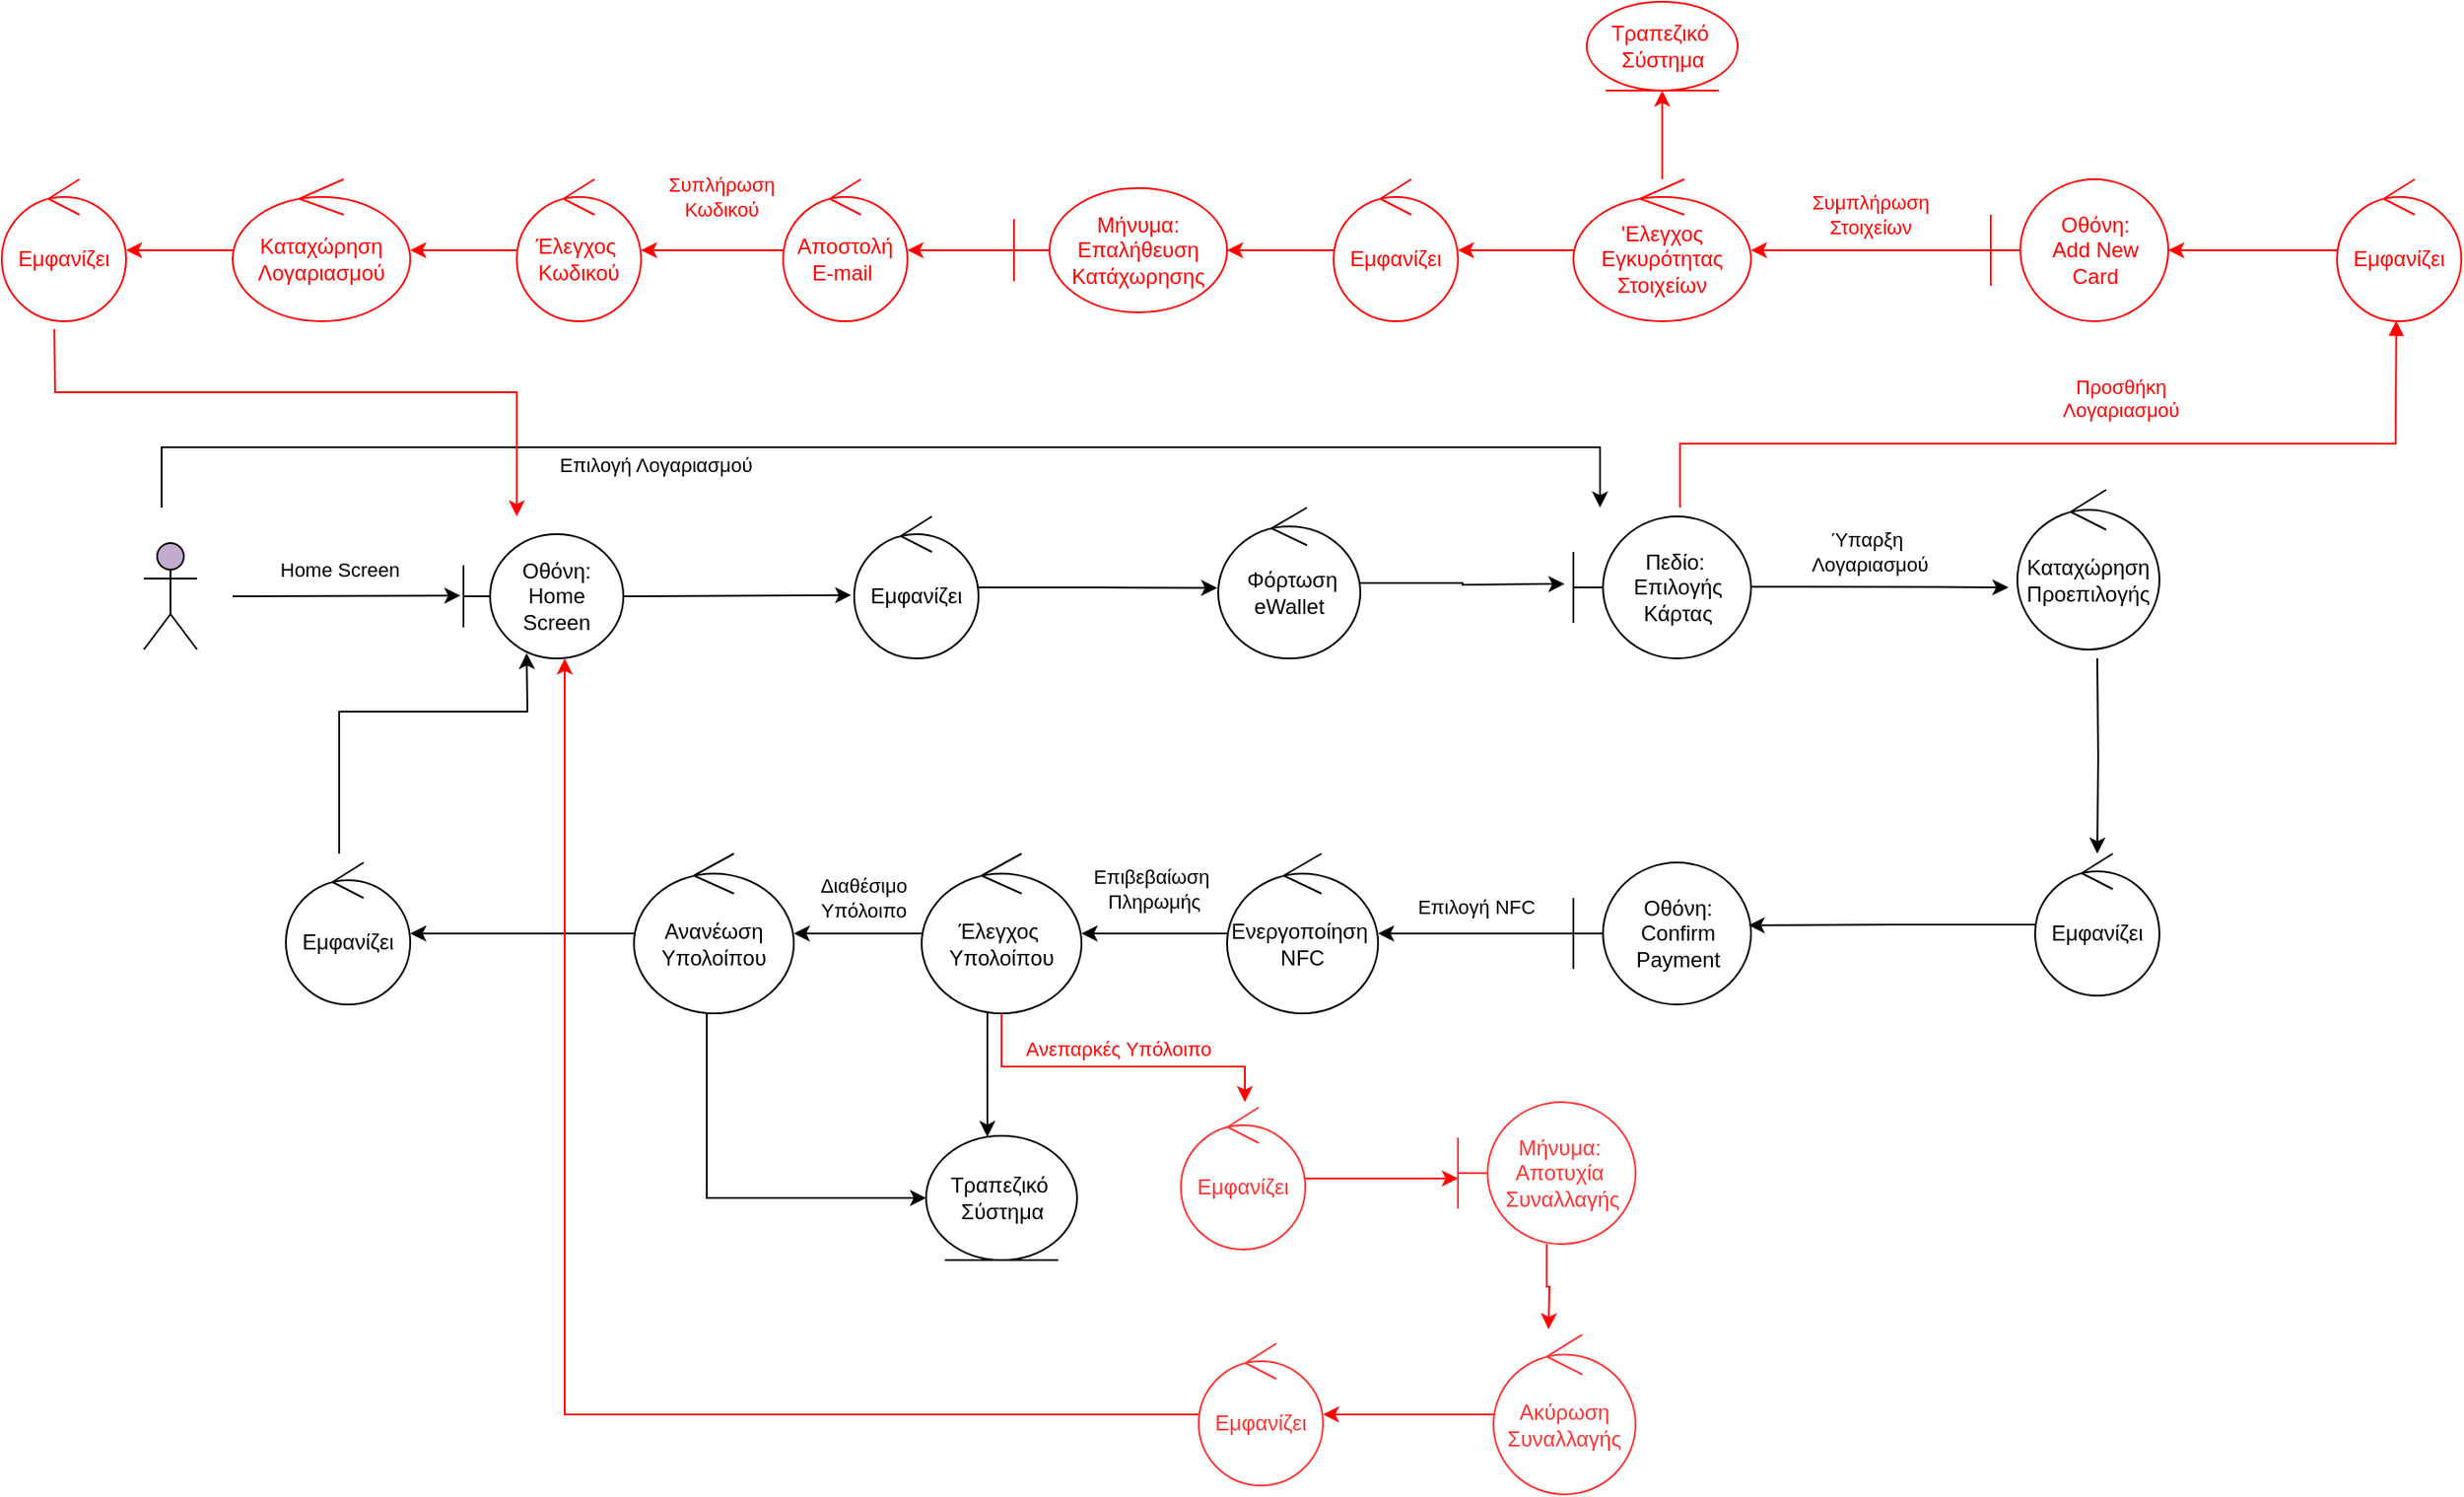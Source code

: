 <mxfile version="19.0.1" type="github"><diagram name="Page-1" id="e7e014a7-5840-1c2e-5031-d8a46d1fe8dd"><mxGraphModel dx="-117" dy="1181" grid="0" gridSize="10" guides="1" tooltips="1" connect="1" arrows="1" fold="1" page="0" pageScale="1" pageWidth="1169" pageHeight="826" background="none" math="0" shadow="0"><root><mxCell id="0"/><mxCell id="1" parent="0"/><mxCell id="42UC6TAU1jFfe4K6pl02-2" value="Χρήστης" style="shape=umlActor;verticalLabelPosition=bottom;verticalAlign=top;html=1;strokeColor=#000000;fillColor=#C3ABD0;fontColor=#ffffff;" parent="1" vertex="1"><mxGeometry x="1810" y="25" width="30" height="60" as="geometry"/></mxCell><mxCell id="42UC6TAU1jFfe4K6pl02-3" value="Οθόνη:&lt;br&gt;Home Screen" style="shape=umlBoundary;whiteSpace=wrap;html=1;" parent="1" vertex="1"><mxGeometry x="1990" y="20" width="90" height="70" as="geometry"/></mxCell><mxCell id="42UC6TAU1jFfe4K6pl02-6" value="" style="endArrow=classic;html=1;rounded=0;entryX=-0.019;entryY=0.494;entryDx=0;entryDy=0;entryPerimeter=0;" parent="1" target="42UC6TAU1jFfe4K6pl02-3" edge="1"><mxGeometry width="50" height="50" relative="1" as="geometry"><mxPoint x="1860" y="55" as="sourcePoint"/><mxPoint x="1910" y="10" as="targetPoint"/></mxGeometry></mxCell><mxCell id="42UC6TAU1jFfe4K6pl02-7" value="Home Screen" style="edgeLabel;html=1;align=center;verticalAlign=middle;resizable=0;points=[];" parent="42UC6TAU1jFfe4K6pl02-6" vertex="1" connectable="0"><mxGeometry x="0.198" y="2" relative="1" as="geometry"><mxPoint x="-17" y="-13" as="offset"/></mxGeometry></mxCell><mxCell id="42UC6TAU1jFfe4K6pl02-17" value="" style="edgeStyle=orthogonalEdgeStyle;rounded=0;orthogonalLoop=1;jettySize=auto;html=1;entryX=-0.007;entryY=0.533;entryDx=0;entryDy=0;entryPerimeter=0;" parent="1" source="42UC6TAU1jFfe4K6pl02-8" target="42UC6TAU1jFfe4K6pl02-30" edge="1"><mxGeometry relative="1" as="geometry"><mxPoint x="2380" y="50" as="targetPoint"/></mxGeometry></mxCell><mxCell id="42UC6TAU1jFfe4K6pl02-8" value="Εμφανίζει" style="ellipse;shape=umlControl;whiteSpace=wrap;html=1;" parent="1" vertex="1"><mxGeometry x="2210" y="10" width="70" height="80" as="geometry"/></mxCell><mxCell id="42UC6TAU1jFfe4K6pl02-9" value="Πεδίο:&amp;nbsp; Επιλογής Κάρτας" style="shape=umlBoundary;whiteSpace=wrap;html=1;" parent="1" vertex="1"><mxGeometry x="2615" y="10" width="100" height="80" as="geometry"/></mxCell><mxCell id="42UC6TAU1jFfe4K6pl02-21" value="" style="edgeStyle=orthogonalEdgeStyle;rounded=0;orthogonalLoop=1;jettySize=auto;html=1;" parent="1" target="42UC6TAU1jFfe4K6pl02-13" edge="1"><mxGeometry relative="1" as="geometry"><mxPoint x="2910" y="90" as="sourcePoint"/></mxGeometry></mxCell><mxCell id="42UC6TAU1jFfe4K6pl02-11" value="Καταχώρηση Προεπιλογής" style="ellipse;shape=umlControl;whiteSpace=wrap;html=1;" parent="1" vertex="1"><mxGeometry x="2865" y="-5" width="80" height="90" as="geometry"/></mxCell><mxCell id="42UC6TAU1jFfe4K6pl02-41" value="" style="edgeStyle=orthogonalEdgeStyle;rounded=0;orthogonalLoop=1;jettySize=auto;html=1;" parent="1" source="42UC6TAU1jFfe4K6pl02-12" target="42UC6TAU1jFfe4K6pl02-40" edge="1"><mxGeometry relative="1" as="geometry"/></mxCell><mxCell id="42UC6TAU1jFfe4K6pl02-42" value="Επιλογή ΝFC" style="edgeLabel;html=1;align=center;verticalAlign=middle;resizable=0;points=[];" parent="42UC6TAU1jFfe4K6pl02-41" vertex="1" connectable="0"><mxGeometry x="0.536" y="-1" relative="1" as="geometry"><mxPoint x="29" y="-14" as="offset"/></mxGeometry></mxCell><mxCell id="42UC6TAU1jFfe4K6pl02-12" value="Οθόνη:&lt;br&gt;Confirm Payment" style="shape=umlBoundary;whiteSpace=wrap;html=1;" parent="1" vertex="1"><mxGeometry x="2615" y="205" width="100" height="80" as="geometry"/></mxCell><mxCell id="42UC6TAU1jFfe4K6pl02-22" style="edgeStyle=orthogonalEdgeStyle;rounded=0;orthogonalLoop=1;jettySize=auto;html=1;entryX=0.987;entryY=0.442;entryDx=0;entryDy=0;entryPerimeter=0;" parent="1" source="42UC6TAU1jFfe4K6pl02-13" target="42UC6TAU1jFfe4K6pl02-12" edge="1"><mxGeometry relative="1" as="geometry"/></mxCell><mxCell id="42UC6TAU1jFfe4K6pl02-13" value="Εμφανίζει" style="ellipse;shape=umlControl;whiteSpace=wrap;html=1;" parent="1" vertex="1"><mxGeometry x="2875" y="200" width="70" height="80" as="geometry"/></mxCell><mxCell id="42UC6TAU1jFfe4K6pl02-46" value="" style="edgeStyle=orthogonalEdgeStyle;rounded=0;orthogonalLoop=1;jettySize=auto;html=1;" parent="1" source="42UC6TAU1jFfe4K6pl02-14" target="42UC6TAU1jFfe4K6pl02-15" edge="1"><mxGeometry relative="1" as="geometry"/></mxCell><mxCell id="42UC6TAU1jFfe4K6pl02-80" value="&lt;font color=&quot;#000000&quot;&gt;Διαθέσιμο&lt;br&gt;Υπόλοιπο&lt;/font&gt;" style="edgeLabel;html=1;align=center;verticalAlign=middle;resizable=0;points=[];fontColor=#FF0000;" parent="42UC6TAU1jFfe4K6pl02-46" vertex="1" connectable="0"><mxGeometry x="-0.093" y="1" relative="1" as="geometry"><mxPoint x="-1" y="-21" as="offset"/></mxGeometry></mxCell><mxCell id="42UC6TAU1jFfe4K6pl02-50" value="" style="edgeStyle=orthogonalEdgeStyle;rounded=0;orthogonalLoop=1;jettySize=auto;html=1;" parent="1" source="42UC6TAU1jFfe4K6pl02-14" target="42UC6TAU1jFfe4K6pl02-45" edge="1"><mxGeometry relative="1" as="geometry"><Array as="points"><mxPoint x="2285" y="324"/><mxPoint x="2285" y="324"/></Array></mxGeometry></mxCell><mxCell id="42UC6TAU1jFfe4K6pl02-14" value="Έλεγχος&amp;nbsp;&lt;br&gt;Υπολοίπου" style="ellipse;shape=umlControl;whiteSpace=wrap;html=1;" parent="1" vertex="1"><mxGeometry x="2248" y="200" width="90" height="90" as="geometry"/></mxCell><mxCell id="42UC6TAU1jFfe4K6pl02-47" value="" style="edgeStyle=orthogonalEdgeStyle;rounded=0;orthogonalLoop=1;jettySize=auto;html=1;" parent="1" source="42UC6TAU1jFfe4K6pl02-15" target="42UC6TAU1jFfe4K6pl02-16" edge="1"><mxGeometry relative="1" as="geometry"/></mxCell><mxCell id="42UC6TAU1jFfe4K6pl02-15" value="Ανανέωση&lt;br&gt;Υπολοίπου" style="ellipse;shape=umlControl;whiteSpace=wrap;html=1;" parent="1" vertex="1"><mxGeometry x="2086" y="200" width="90" height="90" as="geometry"/></mxCell><mxCell id="42UC6TAU1jFfe4K6pl02-16" value="Εμφανίζει" style="ellipse;shape=umlControl;whiteSpace=wrap;html=1;" parent="1" vertex="1"><mxGeometry x="1890" y="205" width="70" height="80" as="geometry"/></mxCell><mxCell id="42UC6TAU1jFfe4K6pl02-18" value="" style="endArrow=classic;html=1;rounded=0;entryX=-0.024;entryY=0.554;entryDx=0;entryDy=0;entryPerimeter=0;" parent="1" target="42UC6TAU1jFfe4K6pl02-8" edge="1"><mxGeometry width="50" height="50" relative="1" as="geometry"><mxPoint x="2080" y="55" as="sourcePoint"/><mxPoint x="2130" y="5" as="targetPoint"/></mxGeometry></mxCell><mxCell id="42UC6TAU1jFfe4K6pl02-31" style="edgeStyle=orthogonalEdgeStyle;rounded=0;orthogonalLoop=1;jettySize=auto;html=1;" parent="1" source="42UC6TAU1jFfe4K6pl02-30" edge="1"><mxGeometry relative="1" as="geometry"><mxPoint x="2610" y="48" as="targetPoint"/></mxGeometry></mxCell><mxCell id="42UC6TAU1jFfe4K6pl02-30" value="&amp;nbsp;Φόρτωση eWallet" style="ellipse;shape=umlControl;whiteSpace=wrap;html=1;" parent="1" vertex="1"><mxGeometry x="2415" y="5" width="80" height="85" as="geometry"/></mxCell><mxCell id="42UC6TAU1jFfe4K6pl02-35" value="" style="edgeStyle=orthogonalEdgeStyle;rounded=0;orthogonalLoop=1;jettySize=auto;html=1;" parent="1" edge="1"><mxGeometry relative="1" as="geometry"><mxPoint x="2715" y="49.68" as="sourcePoint"/><mxPoint x="2860" y="50" as="targetPoint"/><Array as="points"><mxPoint x="2820" y="50"/><mxPoint x="2820" y="50"/></Array></mxGeometry></mxCell><mxCell id="42UC6TAU1jFfe4K6pl02-52" value="Ύπαρξη&lt;br&gt;&amp;nbsp;Λογαριασμού" style="edgeLabel;html=1;align=center;verticalAlign=middle;resizable=0;points=[];" parent="42UC6TAU1jFfe4K6pl02-35" vertex="1" connectable="0"><mxGeometry x="-0.214" y="-2" relative="1" as="geometry"><mxPoint x="8" y="-22" as="offset"/></mxGeometry></mxCell><mxCell id="42UC6TAU1jFfe4K6pl02-37" value="" style="endArrow=classic;html=1;rounded=0;" parent="1" edge="1"><mxGeometry width="50" height="50" relative="1" as="geometry"><mxPoint x="1820" y="5" as="sourcePoint"/><mxPoint x="2630" y="5" as="targetPoint"/><Array as="points"><mxPoint x="1820" y="-29"/><mxPoint x="2630" y="-29"/></Array></mxGeometry></mxCell><mxCell id="42UC6TAU1jFfe4K6pl02-39" value="Επιλογή Λογαριασμού" style="edgeLabel;html=1;align=center;verticalAlign=middle;resizable=0;points=[];" parent="42UC6TAU1jFfe4K6pl02-37" vertex="1" connectable="0"><mxGeometry x="-0.29" y="-1" relative="1" as="geometry"><mxPoint y="9" as="offset"/></mxGeometry></mxCell><mxCell id="42UC6TAU1jFfe4K6pl02-43" value="" style="edgeStyle=orthogonalEdgeStyle;rounded=0;orthogonalLoop=1;jettySize=auto;html=1;" parent="1" source="42UC6TAU1jFfe4K6pl02-40" target="42UC6TAU1jFfe4K6pl02-14" edge="1"><mxGeometry relative="1" as="geometry"/></mxCell><mxCell id="42UC6TAU1jFfe4K6pl02-44" value="Επιβεβαίωση&lt;br&gt;&amp;nbsp;Πληρωμής" style="edgeLabel;html=1;align=center;verticalAlign=middle;resizable=0;points=[];" parent="42UC6TAU1jFfe4K6pl02-43" vertex="1" connectable="0"><mxGeometry x="0.061" y="1" relative="1" as="geometry"><mxPoint y="-26" as="offset"/></mxGeometry></mxCell><mxCell id="42UC6TAU1jFfe4K6pl02-40" value="Ενεργοποίηση&amp;nbsp;&lt;br&gt;NFC" style="ellipse;shape=umlControl;whiteSpace=wrap;html=1;" parent="1" vertex="1"><mxGeometry x="2420" y="200" width="85" height="90" as="geometry"/></mxCell><mxCell id="42UC6TAU1jFfe4K6pl02-45" value="Τραπεζικό&amp;nbsp;&lt;br&gt;Σύστημα" style="ellipse;shape=umlEntity;whiteSpace=wrap;html=1;" parent="1" vertex="1"><mxGeometry x="2250.5" y="359" width="85" height="70" as="geometry"/></mxCell><mxCell id="42UC6TAU1jFfe4K6pl02-48" value="" style="endArrow=classic;html=1;rounded=0;entryX=0.395;entryY=0.957;entryDx=0;entryDy=0;entryPerimeter=0;" parent="1" target="42UC6TAU1jFfe4K6pl02-3" edge="1"><mxGeometry width="50" height="50" relative="1" as="geometry"><mxPoint x="1920" y="200" as="sourcePoint"/><mxPoint x="1970" y="150" as="targetPoint"/><Array as="points"><mxPoint x="1920" y="120"/><mxPoint x="2026" y="120"/></Array></mxGeometry></mxCell><mxCell id="42UC6TAU1jFfe4K6pl02-51" value="" style="endArrow=classic;html=1;rounded=0;" parent="1" edge="1" target="42UC6TAU1jFfe4K6pl02-45"><mxGeometry width="50" height="50" relative="1" as="geometry"><mxPoint x="2127" y="290" as="sourcePoint"/><mxPoint x="2210" y="380" as="targetPoint"/><Array as="points"><mxPoint x="2127" y="394"/></Array></mxGeometry></mxCell><mxCell id="42UC6TAU1jFfe4K6pl02-53" value="Προσθήκη &lt;br&gt;Λογαριασμού" style="html=1;verticalAlign=bottom;endArrow=block;rounded=0;fontColor=#FF0000;strokeColor=#FF0000;entryX=0.477;entryY=0.996;entryDx=0;entryDy=0;entryPerimeter=0;" parent="1" target="42UC6TAU1jFfe4K6pl02-55" edge="1"><mxGeometry x="0.122" y="10" width="80" relative="1" as="geometry"><mxPoint x="2675" y="5" as="sourcePoint"/><mxPoint x="3080" y="-90" as="targetPoint"/><Array as="points"><mxPoint x="2675" y="5"/><mxPoint x="2675" y="-31"/><mxPoint x="3078" y="-31"/></Array><mxPoint x="-1" as="offset"/></mxGeometry></mxCell><mxCell id="42UC6TAU1jFfe4K6pl02-62" value="Συμπλήρωση &lt;br&gt;Στοιχείων" style="edgeStyle=orthogonalEdgeStyle;rounded=0;orthogonalLoop=1;jettySize=auto;html=1;fontColor=#FF0000;strokeColor=#FF0000;" parent="1" source="42UC6TAU1jFfe4K6pl02-54" target="42UC6TAU1jFfe4K6pl02-61" edge="1"><mxGeometry y="-20" relative="1" as="geometry"><mxPoint x="-1" as="offset"/></mxGeometry></mxCell><mxCell id="42UC6TAU1jFfe4K6pl02-54" value="&lt;font color=&quot;#ff0000&quot;&gt;Οθόνη:&lt;br&gt;Add New&lt;br&gt;Card&lt;/font&gt;" style="shape=umlBoundary;whiteSpace=wrap;html=1;strokeColor=#FF0000;" parent="1" vertex="1"><mxGeometry x="2850" y="-180" width="100" height="80" as="geometry"/></mxCell><mxCell id="42UC6TAU1jFfe4K6pl02-56" value="" style="edgeStyle=orthogonalEdgeStyle;rounded=0;orthogonalLoop=1;jettySize=auto;html=1;strokeColor=#FF0000;" parent="1" source="42UC6TAU1jFfe4K6pl02-55" target="42UC6TAU1jFfe4K6pl02-54" edge="1"><mxGeometry relative="1" as="geometry"/></mxCell><mxCell id="42UC6TAU1jFfe4K6pl02-55" value="&lt;font color=&quot;#ff0000&quot;&gt;Εμφανίζει&lt;/font&gt;" style="ellipse;shape=umlControl;whiteSpace=wrap;html=1;strokeColor=#FF0000;" parent="1" vertex="1"><mxGeometry x="3045" y="-180" width="70" height="80" as="geometry"/></mxCell><mxCell id="42UC6TAU1jFfe4K6pl02-64" value="" style="edgeStyle=orthogonalEdgeStyle;rounded=0;orthogonalLoop=1;jettySize=auto;html=1;fontColor=#FF0000;strokeColor=#FF0000;" parent="1" source="42UC6TAU1jFfe4K6pl02-61" target="42UC6TAU1jFfe4K6pl02-63" edge="1"><mxGeometry relative="1" as="geometry"/></mxCell><mxCell id="42UC6TAU1jFfe4K6pl02-72" value="" style="edgeStyle=orthogonalEdgeStyle;rounded=0;orthogonalLoop=1;jettySize=auto;html=1;fontColor=#FF0000;strokeColor=#FF0000;" parent="1" source="42UC6TAU1jFfe4K6pl02-61" target="42UC6TAU1jFfe4K6pl02-71" edge="1"><mxGeometry relative="1" as="geometry"/></mxCell><mxCell id="42UC6TAU1jFfe4K6pl02-61" value="&lt;font color=&quot;#ff0000&quot;&gt;'Ελεγχος&lt;br&gt;Εγκυρότητας&lt;br&gt;Στοιχείων&lt;/font&gt;" style="ellipse;shape=umlControl;whiteSpace=wrap;html=1;strokeColor=#FF0000;" parent="1" vertex="1"><mxGeometry x="2615" y="-180" width="100" height="80" as="geometry"/></mxCell><mxCell id="42UC6TAU1jFfe4K6pl02-63" value="&lt;font color=&quot;#ff0000&quot;&gt;Τραπεζικό&amp;nbsp;&lt;br&gt;Σύστημα&lt;/font&gt;" style="ellipse;shape=umlEntity;whiteSpace=wrap;html=1;strokeColor=#FF0000;" parent="1" vertex="1"><mxGeometry x="2622.5" y="-280" width="85" height="50" as="geometry"/></mxCell><mxCell id="42UC6TAU1jFfe4K6pl02-74" value="" style="edgeStyle=orthogonalEdgeStyle;rounded=0;orthogonalLoop=1;jettySize=auto;html=1;fontColor=#FF0000;strokeColor=#FF0000;" parent="1" source="42UC6TAU1jFfe4K6pl02-66" target="42UC6TAU1jFfe4K6pl02-67" edge="1"><mxGeometry relative="1" as="geometry"/></mxCell><mxCell id="42UC6TAU1jFfe4K6pl02-66" value="&lt;font color=&quot;#ff0000&quot;&gt;Μήνυμα:&lt;br&gt;Επαλήθευση&lt;br&gt;Κατάχωρησης&lt;/font&gt;" style="shape=umlBoundary;whiteSpace=wrap;html=1;strokeColor=#FF0000;" parent="1" vertex="1"><mxGeometry x="2300" y="-175" width="120" height="70" as="geometry"/></mxCell><mxCell id="42UC6TAU1jFfe4K6pl02-75" value="" style="edgeStyle=orthogonalEdgeStyle;rounded=0;orthogonalLoop=1;jettySize=auto;html=1;fontColor=#FF0000;strokeColor=#FF0000;" parent="1" source="42UC6TAU1jFfe4K6pl02-67" target="42UC6TAU1jFfe4K6pl02-68" edge="1"><mxGeometry relative="1" as="geometry"/></mxCell><mxCell id="42UC6TAU1jFfe4K6pl02-78" value="Συπλήρωση&lt;br&gt;Κωδικού" style="edgeLabel;html=1;align=center;verticalAlign=middle;resizable=0;points=[];fontColor=#FF0000;" parent="42UC6TAU1jFfe4K6pl02-75" vertex="1" connectable="0"><mxGeometry x="0.054" y="-2" relative="1" as="geometry"><mxPoint x="7" y="-28" as="offset"/></mxGeometry></mxCell><mxCell id="42UC6TAU1jFfe4K6pl02-67" value="&lt;font color=&quot;#ff0000&quot;&gt;Αποστολή Ε-mail&amp;nbsp;&lt;/font&gt;" style="ellipse;shape=umlControl;whiteSpace=wrap;html=1;strokeColor=#FF0000;" parent="1" vertex="1"><mxGeometry x="2170" y="-180" width="70" height="80" as="geometry"/></mxCell><mxCell id="42UC6TAU1jFfe4K6pl02-76" value="" style="edgeStyle=orthogonalEdgeStyle;rounded=0;orthogonalLoop=1;jettySize=auto;html=1;fontColor=#FF0000;strokeColor=#FF0000;" parent="1" source="42UC6TAU1jFfe4K6pl02-68" target="42UC6TAU1jFfe4K6pl02-69" edge="1"><mxGeometry relative="1" as="geometry"/></mxCell><mxCell id="42UC6TAU1jFfe4K6pl02-68" value="&lt;font color=&quot;#ff0000&quot;&gt;Έλεγχος&amp;nbsp;&lt;br&gt;Κωδικού&lt;/font&gt;" style="ellipse;shape=umlControl;whiteSpace=wrap;html=1;strokeColor=#FF0000;" parent="1" vertex="1"><mxGeometry x="2020" y="-180" width="70" height="80" as="geometry"/></mxCell><mxCell id="42UC6TAU1jFfe4K6pl02-77" value="" style="edgeStyle=orthogonalEdgeStyle;rounded=0;orthogonalLoop=1;jettySize=auto;html=1;fontColor=#FF0000;strokeColor=#FF0000;" parent="1" source="42UC6TAU1jFfe4K6pl02-69" target="42UC6TAU1jFfe4K6pl02-70" edge="1"><mxGeometry relative="1" as="geometry"/></mxCell><mxCell id="42UC6TAU1jFfe4K6pl02-69" value="&lt;font color=&quot;#ff0000&quot;&gt;Καταχώρηση&lt;br&gt;Λογαριασμού&lt;/font&gt;" style="ellipse;shape=umlControl;whiteSpace=wrap;html=1;strokeColor=#FF0000;" parent="1" vertex="1"><mxGeometry x="1860" y="-180" width="100" height="80" as="geometry"/></mxCell><mxCell id="42UC6TAU1jFfe4K6pl02-70" value="&lt;font color=&quot;#ff0000&quot;&gt;Εμφανίζει&lt;/font&gt;" style="ellipse;shape=umlControl;whiteSpace=wrap;html=1;strokeColor=#FF0000;" parent="1" vertex="1"><mxGeometry x="1730" y="-180" width="70" height="80" as="geometry"/></mxCell><mxCell id="42UC6TAU1jFfe4K6pl02-73" value="" style="edgeStyle=orthogonalEdgeStyle;rounded=0;orthogonalLoop=1;jettySize=auto;html=1;fontColor=#FF0000;strokeColor=#FF0000;" parent="1" source="42UC6TAU1jFfe4K6pl02-71" target="42UC6TAU1jFfe4K6pl02-66" edge="1"><mxGeometry relative="1" as="geometry"/></mxCell><mxCell id="42UC6TAU1jFfe4K6pl02-71" value="&lt;font color=&quot;#ff0000&quot;&gt;Εμφανίζει&lt;/font&gt;" style="ellipse;shape=umlControl;whiteSpace=wrap;html=1;strokeColor=#FF0000;" parent="1" vertex="1"><mxGeometry x="2480" y="-180" width="70" height="80" as="geometry"/></mxCell><mxCell id="42UC6TAU1jFfe4K6pl02-79" value="" style="endArrow=classic;html=1;rounded=0;fontColor=#FF0000;strokeColor=#FF0000;exitX=0.423;exitY=1.054;exitDx=0;exitDy=0;exitPerimeter=0;" parent="1" source="42UC6TAU1jFfe4K6pl02-70" edge="1"><mxGeometry width="50" height="50" relative="1" as="geometry"><mxPoint x="1750" y="-40" as="sourcePoint"/><mxPoint x="2020" y="10" as="targetPoint"/><Array as="points"><mxPoint x="1760" y="-60"/><mxPoint x="2020" y="-60"/></Array></mxGeometry></mxCell><mxCell id="42UC6TAU1jFfe4K6pl02-85" value="" style="edgeStyle=orthogonalEdgeStyle;rounded=0;orthogonalLoop=1;jettySize=auto;html=1;fontColor=#000000;strokeColor=#FF0000;" parent="1" source="42UC6TAU1jFfe4K6pl02-81" target="42UC6TAU1jFfe4K6pl02-82" edge="1"><mxGeometry relative="1" as="geometry"><Array as="points"><mxPoint x="2530" y="383"/><mxPoint x="2530" y="383"/></Array></mxGeometry></mxCell><mxCell id="42UC6TAU1jFfe4K6pl02-81" value="&lt;font color=&quot;#ff3333&quot;&gt;Εμφανίζει&lt;/font&gt;" style="ellipse;shape=umlControl;whiteSpace=wrap;html=1;strokeColor=#FF3333;" parent="1" vertex="1"><mxGeometry x="2394" y="343" width="70" height="80" as="geometry"/></mxCell><mxCell id="42UC6TAU1jFfe4K6pl02-86" value="" style="edgeStyle=orthogonalEdgeStyle;rounded=0;orthogonalLoop=1;jettySize=auto;html=1;fontColor=#000000;strokeColor=#FF0000;" parent="1" source="42UC6TAU1jFfe4K6pl02-82" edge="1"><mxGeometry relative="1" as="geometry"><mxPoint x="2601" y="468" as="targetPoint"/><Array as="points"/></mxGeometry></mxCell><mxCell id="42UC6TAU1jFfe4K6pl02-82" value="Μήνυμα:&amp;nbsp;&lt;br&gt;Αποτυχία&amp;nbsp;&lt;br&gt;Συναλλαγής" style="shape=umlBoundary;whiteSpace=wrap;html=1;fontColor=#FF3333;strokeColor=#FF3333;" parent="1" vertex="1"><mxGeometry x="2550" y="340" width="100" height="80" as="geometry"/></mxCell><mxCell id="42UC6TAU1jFfe4K6pl02-88" value="" style="endArrow=classic;html=1;rounded=0;fontColor=#000000;strokeColor=#FF0000;" parent="1" edge="1" source="42UC6TAU1jFfe4K6pl02-14"><mxGeometry width="50" height="50" relative="1" as="geometry"><mxPoint x="2280" y="290" as="sourcePoint"/><mxPoint x="2430" y="340" as="targetPoint"/><Array as="points"><mxPoint x="2293" y="320"/><mxPoint x="2430" y="320"/></Array></mxGeometry></mxCell><mxCell id="42UC6TAU1jFfe4K6pl02-89" value="&lt;font color=&quot;#ff0000&quot;&gt;&amp;nbsp;Ανεπαρκές Υπόλοιπο&lt;/font&gt;" style="edgeLabel;html=1;align=center;verticalAlign=middle;resizable=0;points=[];fontColor=#000000;" parent="42UC6TAU1jFfe4K6pl02-88" vertex="1" connectable="0"><mxGeometry x="-0.082" y="-1" relative="1" as="geometry"><mxPoint x="8" y="-11" as="offset"/></mxGeometry></mxCell><mxCell id="42UC6TAU1jFfe4K6pl02-92" value="" style="edgeStyle=orthogonalEdgeStyle;rounded=0;orthogonalLoop=1;jettySize=auto;html=1;fontColor=#FF0000;strokeColor=#FF0000;" parent="1" source="42UC6TAU1jFfe4K6pl02-90" target="42UC6TAU1jFfe4K6pl02-91" edge="1"><mxGeometry relative="1" as="geometry"/></mxCell><mxCell id="42UC6TAU1jFfe4K6pl02-90" value="&lt;font color=&quot;#ff3333&quot;&gt;Ακύρωση Συναλλαγής&lt;/font&gt;" style="ellipse;shape=umlControl;whiteSpace=wrap;html=1;strokeColor=#FF3333;" parent="1" vertex="1"><mxGeometry x="2570" y="471" width="80" height="90" as="geometry"/></mxCell><mxCell id="_TMndwL4ogy1toJScirg-1" style="edgeStyle=orthogonalEdgeStyle;rounded=0;orthogonalLoop=1;jettySize=auto;html=1;strokeColor=#FF0000;" edge="1" parent="1" source="42UC6TAU1jFfe4K6pl02-91" target="42UC6TAU1jFfe4K6pl02-3"><mxGeometry relative="1" as="geometry"><Array as="points"><mxPoint x="2047" y="516"/></Array></mxGeometry></mxCell><mxCell id="42UC6TAU1jFfe4K6pl02-91" value="&lt;font color=&quot;#ff3333&quot;&gt;Εμφανίζει&lt;/font&gt;" style="ellipse;shape=umlControl;whiteSpace=wrap;html=1;strokeColor=#FF3333;" parent="1" vertex="1"><mxGeometry x="2404" y="476" width="70" height="80" as="geometry"/></mxCell></root></mxGraphModel></diagram></mxfile>